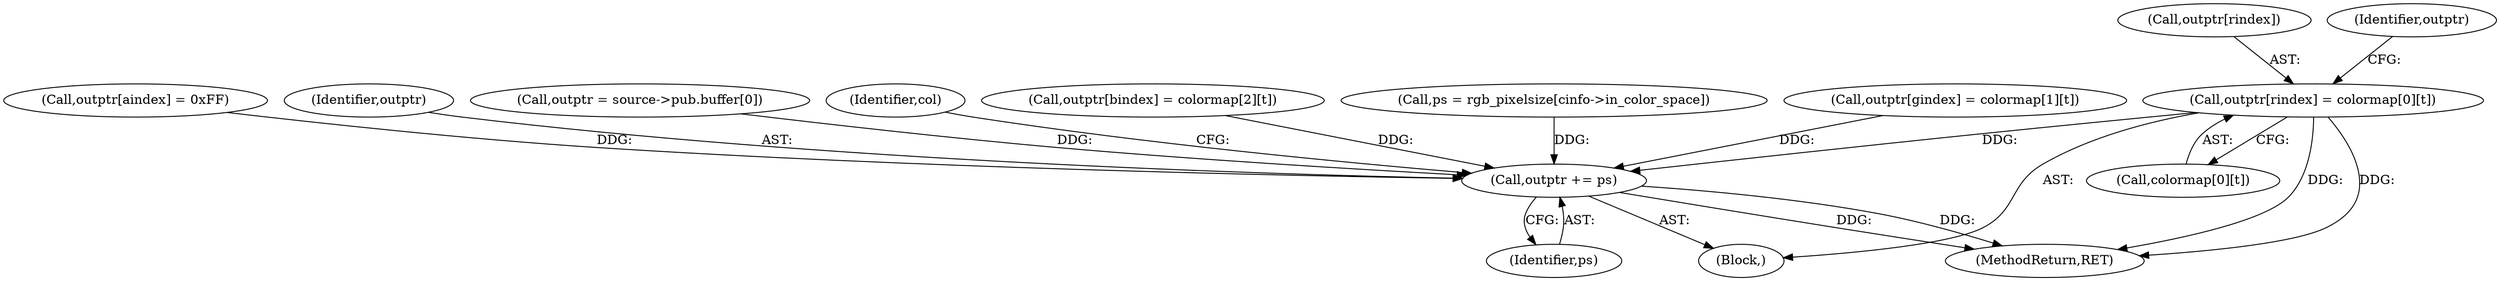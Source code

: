 digraph "0_libjpeg-turbo_9c78a04df4e44ef6487eee99c4258397f4fdca55@array" {
"1000368" [label="(Call,outptr[rindex] = colormap[0][t])"];
"1000400" [label="(Call,outptr += ps)"];
"1000353" [label="(Identifier,col)"];
"1000372" [label="(Call,colormap[0][t])"];
"1000386" [label="(Call,outptr[bindex] = colormap[2][t])"];
"1000369" [label="(Call,outptr[rindex])"];
"1000368" [label="(Call,outptr[rindex] = colormap[0][t])"];
"1000462" [label="(MethodReturn,RET)"];
"1000400" [label="(Call,outptr += ps)"];
"1000331" [label="(Call,ps = rgb_pixelsize[cinfo->in_color_space])"];
"1000377" [label="(Call,outptr[gindex] = colormap[1][t])"];
"1000402" [label="(Identifier,ps)"];
"1000379" [label="(Identifier,outptr)"];
"1000354" [label="(Block,)"];
"1000395" [label="(Call,outptr[aindex] = 0xFF)"];
"1000401" [label="(Identifier,outptr)"];
"1000184" [label="(Call,outptr = source->pub.buffer[0])"];
"1000368" -> "1000354"  [label="AST: "];
"1000368" -> "1000372"  [label="CFG: "];
"1000369" -> "1000368"  [label="AST: "];
"1000372" -> "1000368"  [label="AST: "];
"1000379" -> "1000368"  [label="CFG: "];
"1000368" -> "1000462"  [label="DDG: "];
"1000368" -> "1000462"  [label="DDG: "];
"1000368" -> "1000400"  [label="DDG: "];
"1000400" -> "1000354"  [label="AST: "];
"1000400" -> "1000402"  [label="CFG: "];
"1000401" -> "1000400"  [label="AST: "];
"1000402" -> "1000400"  [label="AST: "];
"1000353" -> "1000400"  [label="CFG: "];
"1000400" -> "1000462"  [label="DDG: "];
"1000400" -> "1000462"  [label="DDG: "];
"1000331" -> "1000400"  [label="DDG: "];
"1000184" -> "1000400"  [label="DDG: "];
"1000386" -> "1000400"  [label="DDG: "];
"1000377" -> "1000400"  [label="DDG: "];
"1000395" -> "1000400"  [label="DDG: "];
}
